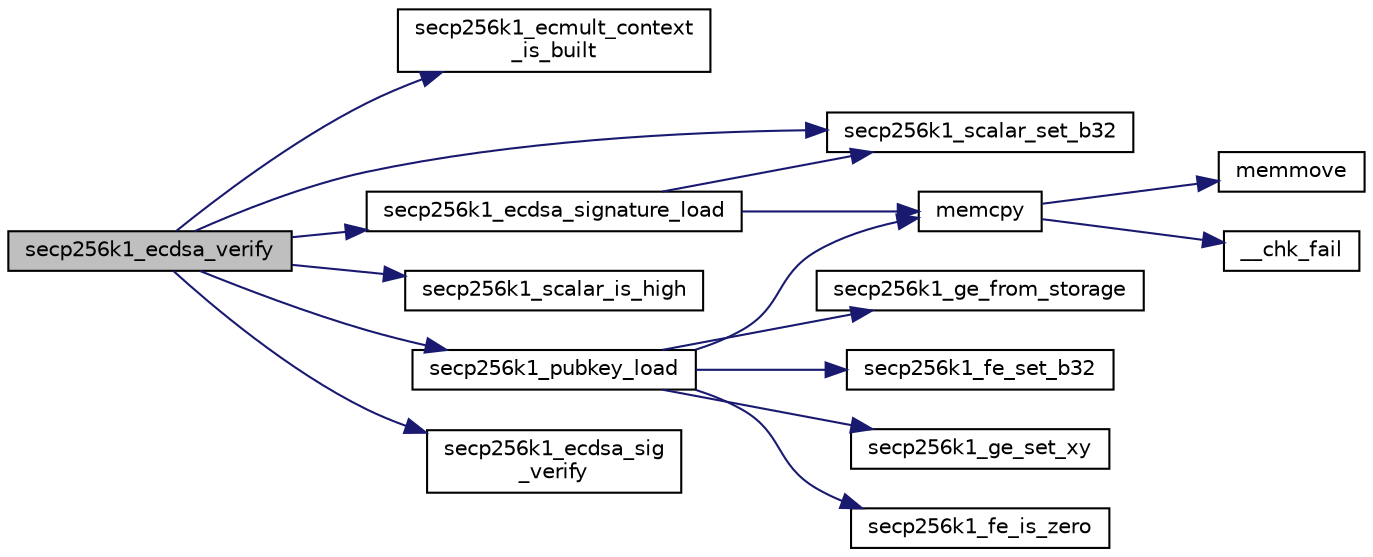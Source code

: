 digraph "secp256k1_ecdsa_verify"
{
  edge [fontname="Helvetica",fontsize="10",labelfontname="Helvetica",labelfontsize="10"];
  node [fontname="Helvetica",fontsize="10",shape=record];
  rankdir="LR";
  Node1826 [label="secp256k1_ecdsa_verify",height=0.2,width=0.4,color="black", fillcolor="grey75", style="filled", fontcolor="black"];
  Node1826 -> Node1827 [color="midnightblue",fontsize="10",style="solid",fontname="Helvetica"];
  Node1827 [label="secp256k1_ecmult_context\l_is_built",height=0.2,width=0.4,color="black", fillcolor="white", style="filled",URL="$d2/d94/ecmult_8h.html#aa4f6f213989d3ec35850c40c8f1b313b"];
  Node1826 -> Node1828 [color="midnightblue",fontsize="10",style="solid",fontname="Helvetica"];
  Node1828 [label="secp256k1_scalar_set_b32",height=0.2,width=0.4,color="black", fillcolor="white", style="filled",URL="$db/d94/scalar_8h.html#a25cc2d45ae1d1765d07c3313cdf46fa0",tooltip="Set a scalar from a big endian byte array. "];
  Node1826 -> Node1829 [color="midnightblue",fontsize="10",style="solid",fontname="Helvetica"];
  Node1829 [label="secp256k1_ecdsa_signature_load",height=0.2,width=0.4,color="black", fillcolor="white", style="filled",URL="$d1/d8c/secp256k1_8c.html#af2027241c9dfc85fa5b6a3bb5fe41d18"];
  Node1829 -> Node1830 [color="midnightblue",fontsize="10",style="solid",fontname="Helvetica"];
  Node1830 [label="memcpy",height=0.2,width=0.4,color="black", fillcolor="white", style="filled",URL="$d5/d9f/glibc__compat_8cpp.html#a0f46826ab0466591e136db24394923cf"];
  Node1830 -> Node1831 [color="midnightblue",fontsize="10",style="solid",fontname="Helvetica"];
  Node1831 [label="memmove",height=0.2,width=0.4,color="black", fillcolor="white", style="filled",URL="$d5/d9f/glibc__compat_8cpp.html#a9778d49e9029dd75bc53ecbbf9f5e9a1"];
  Node1830 -> Node1832 [color="midnightblue",fontsize="10",style="solid",fontname="Helvetica"];
  Node1832 [label="__chk_fail",height=0.2,width=0.4,color="black", fillcolor="white", style="filled",URL="$d5/d9f/glibc__compat_8cpp.html#a424ac71631da5ada2976630ff67051d1"];
  Node1829 -> Node1828 [color="midnightblue",fontsize="10",style="solid",fontname="Helvetica"];
  Node1826 -> Node1833 [color="midnightblue",fontsize="10",style="solid",fontname="Helvetica"];
  Node1833 [label="secp256k1_scalar_is_high",height=0.2,width=0.4,color="black", fillcolor="white", style="filled",URL="$db/d94/scalar_8h.html#aab66620cbbe49bec3c7c02f4a1219c05",tooltip="Check whether a scalar is higher than the group order divided by 2. "];
  Node1826 -> Node1834 [color="midnightblue",fontsize="10",style="solid",fontname="Helvetica"];
  Node1834 [label="secp256k1_pubkey_load",height=0.2,width=0.4,color="black", fillcolor="white", style="filled",URL="$d1/d8c/secp256k1_8c.html#a9966ec041e71010d1593ae2211ffb843"];
  Node1834 -> Node1830 [color="midnightblue",fontsize="10",style="solid",fontname="Helvetica"];
  Node1834 -> Node1835 [color="midnightblue",fontsize="10",style="solid",fontname="Helvetica"];
  Node1835 [label="secp256k1_ge_from_storage",height=0.2,width=0.4,color="black", fillcolor="white", style="filled",URL="$d9/dd1/group_8h.html#a8c1e7f328284d9ba56404bb8d99bf765",tooltip="Convert a group element back from the storage type. "];
  Node1834 -> Node1836 [color="midnightblue",fontsize="10",style="solid",fontname="Helvetica"];
  Node1836 [label="secp256k1_fe_set_b32",height=0.2,width=0.4,color="black", fillcolor="white", style="filled",URL="$d5/d5a/field_8h.html#a5c86a65052e3b135919c00fe2233a43d",tooltip="Set a field element equal to 32-byte big endian value. "];
  Node1834 -> Node1837 [color="midnightblue",fontsize="10",style="solid",fontname="Helvetica"];
  Node1837 [label="secp256k1_ge_set_xy",height=0.2,width=0.4,color="black", fillcolor="white", style="filled",URL="$d9/dd1/group_8h.html#a34ab3d1a9a0a7ff0ed1cedff9db5f73c",tooltip="Set a group element equal to the point with given X and Y coordinates. "];
  Node1834 -> Node1838 [color="midnightblue",fontsize="10",style="solid",fontname="Helvetica"];
  Node1838 [label="secp256k1_fe_is_zero",height=0.2,width=0.4,color="black", fillcolor="white", style="filled",URL="$d5/d5a/field_8h.html#a619ec4805df6cc54d70e6682ceebd098",tooltip="Verify whether a field element is zero. "];
  Node1826 -> Node1839 [color="midnightblue",fontsize="10",style="solid",fontname="Helvetica"];
  Node1839 [label="secp256k1_ecdsa_sig\l_verify",height=0.2,width=0.4,color="black", fillcolor="white", style="filled",URL="$d5/d5d/ecdsa_8h.html#a6e24b57323f9c38b266c5e28b60c92bd"];
}
